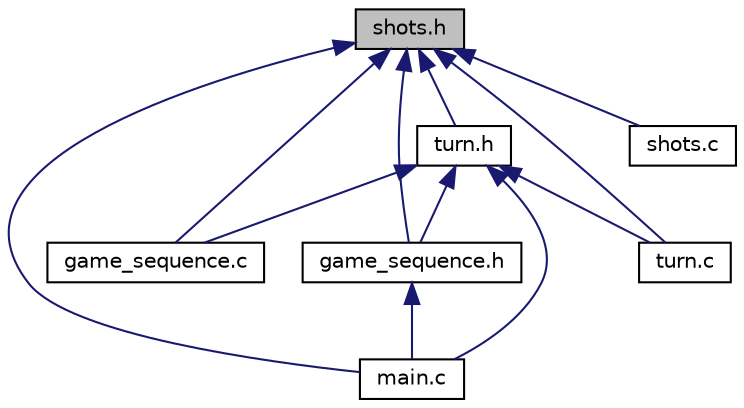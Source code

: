 digraph "shots.h"
{
 // LATEX_PDF_SIZE
  edge [fontname="Helvetica",fontsize="10",labelfontname="Helvetica",labelfontsize="10"];
  node [fontname="Helvetica",fontsize="10",shape=record];
  Node1 [label="shots.h",height=0.2,width=0.4,color="black", fillcolor="grey75", style="filled", fontcolor="black",tooltip="Header file for functions related to handling shots in the game."];
  Node1 -> Node2 [dir="back",color="midnightblue",fontsize="10",style="solid"];
  Node2 [label="game_sequence.c",height=0.2,width=0.4,color="black", fillcolor="white", style="filled",URL="$game__sequence_8c.html",tooltip=" "];
  Node1 -> Node3 [dir="back",color="midnightblue",fontsize="10",style="solid"];
  Node3 [label="game_sequence.h",height=0.2,width=0.4,color="black", fillcolor="white", style="filled",URL="$game__sequence_8h.html",tooltip="Header file for the main game sequence."];
  Node3 -> Node4 [dir="back",color="midnightblue",fontsize="10",style="solid"];
  Node4 [label="main.c",height=0.2,width=0.4,color="black", fillcolor="white", style="filled",URL="$main_8c.html",tooltip=" "];
  Node1 -> Node4 [dir="back",color="midnightblue",fontsize="10",style="solid"];
  Node1 -> Node5 [dir="back",color="midnightblue",fontsize="10",style="solid"];
  Node5 [label="shots.c",height=0.2,width=0.4,color="black", fillcolor="white", style="filled",URL="$shots_8c.html",tooltip=" "];
  Node1 -> Node6 [dir="back",color="midnightblue",fontsize="10",style="solid"];
  Node6 [label="turn.c",height=0.2,width=0.4,color="black", fillcolor="white", style="filled",URL="$turn_8c.html",tooltip=" "];
  Node1 -> Node7 [dir="back",color="midnightblue",fontsize="10",style="solid"];
  Node7 [label="turn.h",height=0.2,width=0.4,color="black", fillcolor="white", style="filled",URL="$turn_8h.html",tooltip="Header file for functions related to player and computer turns in the game."];
  Node7 -> Node2 [dir="back",color="midnightblue",fontsize="10",style="solid"];
  Node7 -> Node3 [dir="back",color="midnightblue",fontsize="10",style="solid"];
  Node7 -> Node4 [dir="back",color="midnightblue",fontsize="10",style="solid"];
  Node7 -> Node6 [dir="back",color="midnightblue",fontsize="10",style="solid"];
}
